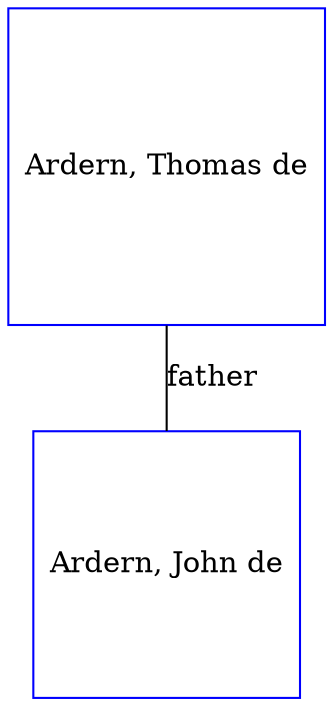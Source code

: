 digraph D {
    edge [dir=none];    node [shape=box];    "026307"   [label="Ardern, John de", shape=box, regular=1, color="blue"] ;
"026308"   [label="Ardern, Thomas de", shape=box, regular=1, color="blue"] ;
026308->026307 [label="father",arrowsize=0.0]; 
}
